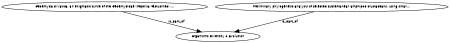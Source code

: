 digraph G {
size="3,3";
node [fontsize=7, fontname="Helvetica"];
edge [fontsize=7, fontname="Helvetica"];
node0 [label="Organisms Diversity & Evolution", width=0.27433100247,height=0.27433100247];
node1 [label="Geoemyda silvatica, an enigmatic turtle of the Geoemydidae (Reptilia: Testudines),...", width=0.27433100247,height=0.27433100247];
node2 [label="Preliminary phylogenetic analysis of selected subterranean amphipod crustaceans, using small...", width=0.27433100247,height=0.27433100247];
node1 -> node0 [label="is_part_of"];
node2 -> node0 [label="is_part_of"];
}

